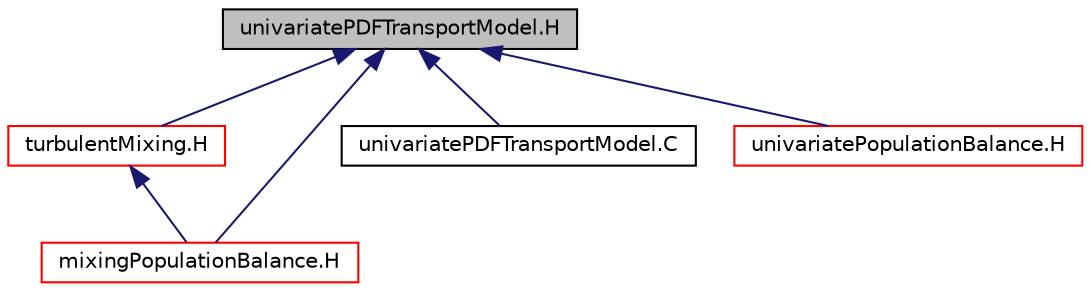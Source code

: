 digraph "univariatePDFTransportModel.H"
{
  bgcolor="transparent";
  edge [fontname="Helvetica",fontsize="10",labelfontname="Helvetica",labelfontsize="10"];
  node [fontname="Helvetica",fontsize="10",shape=record];
  Node47 [label="univariatePDFTransportModel.H",height=0.2,width=0.4,color="black", fillcolor="grey75", style="filled", fontcolor="black"];
  Node47 -> Node48 [dir="back",color="midnightblue",fontsize="10",style="solid",fontname="Helvetica"];
  Node48 [label="turbulentMixing.H",height=0.2,width=0.4,color="red",URL="$a00137.html"];
  Node48 -> Node50 [dir="back",color="midnightblue",fontsize="10",style="solid",fontname="Helvetica"];
  Node50 [label="mixingPopulationBalance.H",height=0.2,width=0.4,color="red",URL="$a00383.html"];
  Node47 -> Node52 [dir="back",color="midnightblue",fontsize="10",style="solid",fontname="Helvetica"];
  Node52 [label="univariatePDFTransportModel.C",height=0.2,width=0.4,color="black",URL="$a00362.html"];
  Node47 -> Node50 [dir="back",color="midnightblue",fontsize="10",style="solid",fontname="Helvetica"];
  Node47 -> Node53 [dir="back",color="midnightblue",fontsize="10",style="solid",fontname="Helvetica"];
  Node53 [label="univariatePopulationBalance.H",height=0.2,width=0.4,color="red",URL="$a00635.html"];
}
